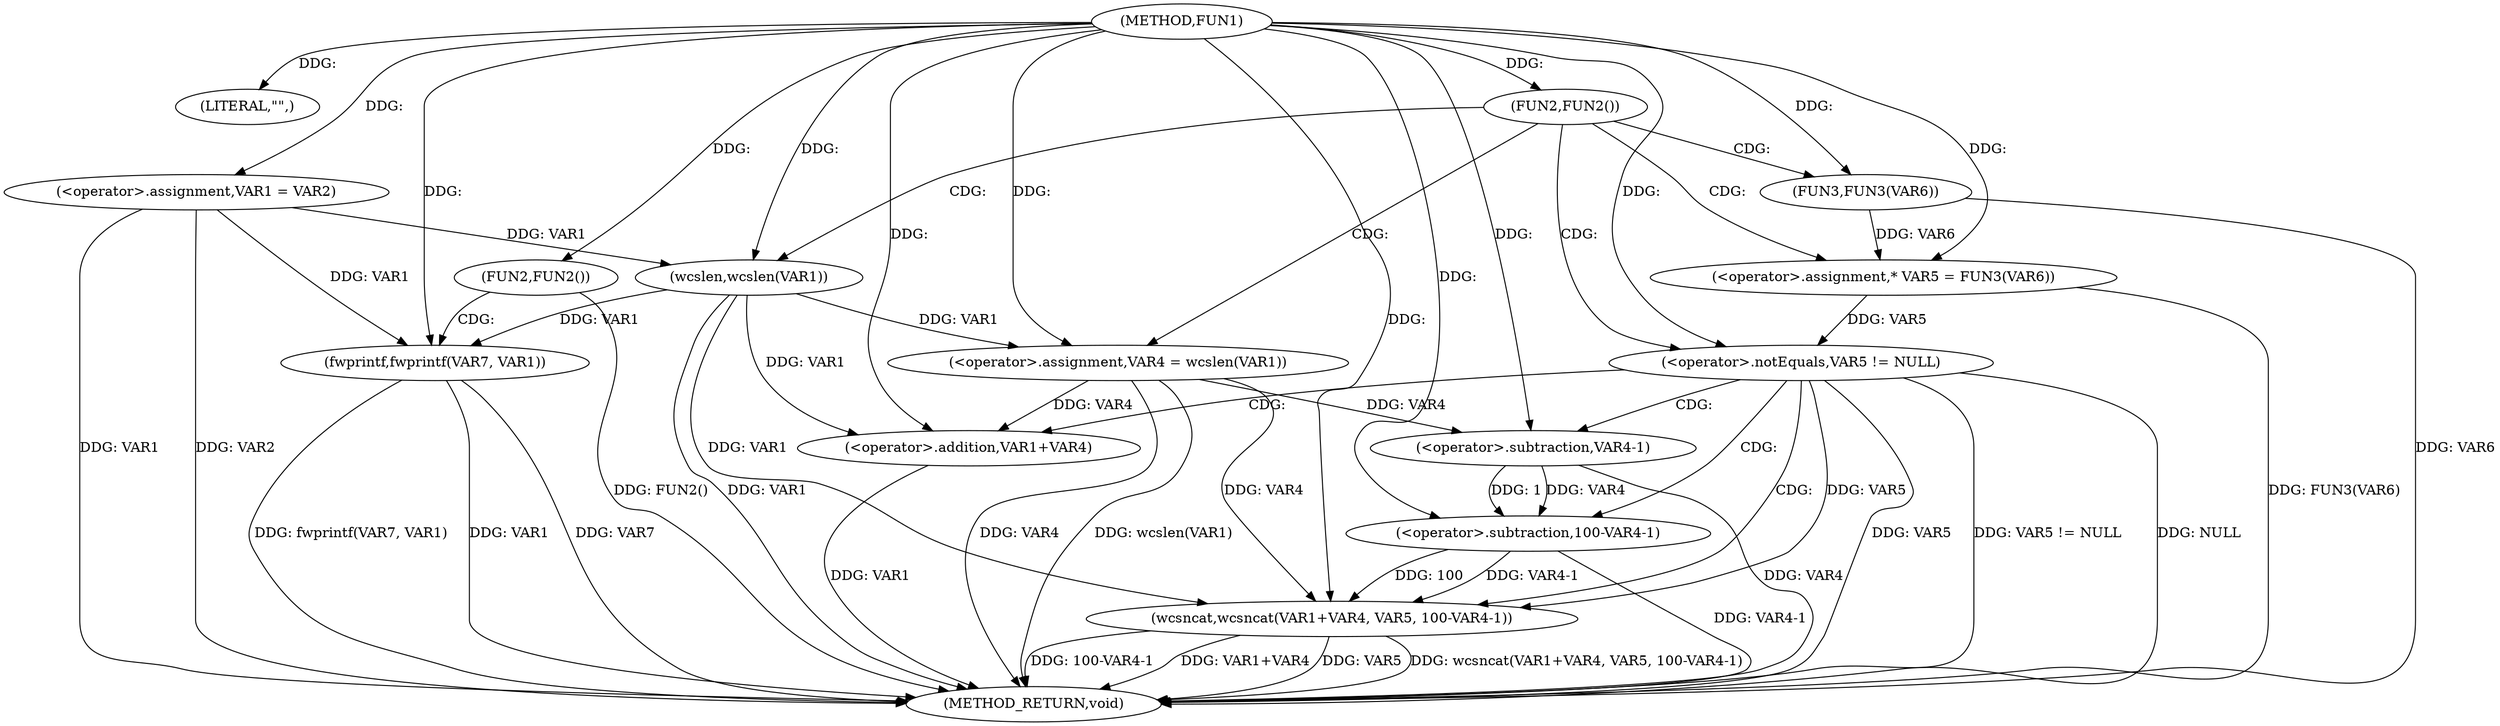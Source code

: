 digraph FUN1 {  
"1000100" [label = "(METHOD,FUN1)" ]
"1000146" [label = "(METHOD_RETURN,void)" ]
"1000103" [label = "(LITERAL,\"\",)" ]
"1000104" [label = "(<operator>.assignment,VAR1 = VAR2)" ]
"1000108" [label = "(FUN2,FUN2())" ]
"1000112" [label = "(<operator>.assignment,VAR4 = wcslen(VAR1))" ]
"1000114" [label = "(wcslen,wcslen(VAR1))" ]
"1000117" [label = "(<operator>.assignment,* VAR5 = FUN3(VAR6))" ]
"1000119" [label = "(FUN3,FUN3(VAR6))" ]
"1000122" [label = "(<operator>.notEquals,VAR5 != NULL)" ]
"1000126" [label = "(wcsncat,wcsncat(VAR1+VAR4, VAR5, 100-VAR4-1))" ]
"1000127" [label = "(<operator>.addition,VAR1+VAR4)" ]
"1000131" [label = "(<operator>.subtraction,100-VAR4-1)" ]
"1000133" [label = "(<operator>.subtraction,VAR4-1)" ]
"1000139" [label = "(FUN2,FUN2())" ]
"1000141" [label = "(fwprintf,fwprintf(VAR7, VAR1))" ]
  "1000141" -> "1000146"  [ label = "DDG: VAR7"] 
  "1000104" -> "1000146"  [ label = "DDG: VAR1"] 
  "1000112" -> "1000146"  [ label = "DDG: wcslen(VAR1)"] 
  "1000133" -> "1000146"  [ label = "DDG: VAR4"] 
  "1000114" -> "1000146"  [ label = "DDG: VAR1"] 
  "1000126" -> "1000146"  [ label = "DDG: VAR1+VAR4"] 
  "1000127" -> "1000146"  [ label = "DDG: VAR1"] 
  "1000117" -> "1000146"  [ label = "DDG: FUN3(VAR6)"] 
  "1000104" -> "1000146"  [ label = "DDG: VAR2"] 
  "1000126" -> "1000146"  [ label = "DDG: VAR5"] 
  "1000126" -> "1000146"  [ label = "DDG: wcsncat(VAR1+VAR4, VAR5, 100-VAR4-1)"] 
  "1000122" -> "1000146"  [ label = "DDG: VAR5"] 
  "1000141" -> "1000146"  [ label = "DDG: fwprintf(VAR7, VAR1)"] 
  "1000139" -> "1000146"  [ label = "DDG: FUN2()"] 
  "1000131" -> "1000146"  [ label = "DDG: VAR4-1"] 
  "1000112" -> "1000146"  [ label = "DDG: VAR4"] 
  "1000119" -> "1000146"  [ label = "DDG: VAR6"] 
  "1000141" -> "1000146"  [ label = "DDG: VAR1"] 
  "1000122" -> "1000146"  [ label = "DDG: VAR5 != NULL"] 
  "1000126" -> "1000146"  [ label = "DDG: 100-VAR4-1"] 
  "1000122" -> "1000146"  [ label = "DDG: NULL"] 
  "1000100" -> "1000103"  [ label = "DDG: "] 
  "1000100" -> "1000104"  [ label = "DDG: "] 
  "1000100" -> "1000108"  [ label = "DDG: "] 
  "1000114" -> "1000112"  [ label = "DDG: VAR1"] 
  "1000100" -> "1000112"  [ label = "DDG: "] 
  "1000104" -> "1000114"  [ label = "DDG: VAR1"] 
  "1000100" -> "1000114"  [ label = "DDG: "] 
  "1000119" -> "1000117"  [ label = "DDG: VAR6"] 
  "1000100" -> "1000117"  [ label = "DDG: "] 
  "1000100" -> "1000119"  [ label = "DDG: "] 
  "1000117" -> "1000122"  [ label = "DDG: VAR5"] 
  "1000100" -> "1000122"  [ label = "DDG: "] 
  "1000114" -> "1000126"  [ label = "DDG: VAR1"] 
  "1000100" -> "1000126"  [ label = "DDG: "] 
  "1000112" -> "1000126"  [ label = "DDG: VAR4"] 
  "1000114" -> "1000127"  [ label = "DDG: VAR1"] 
  "1000100" -> "1000127"  [ label = "DDG: "] 
  "1000112" -> "1000127"  [ label = "DDG: VAR4"] 
  "1000122" -> "1000126"  [ label = "DDG: VAR5"] 
  "1000131" -> "1000126"  [ label = "DDG: 100"] 
  "1000131" -> "1000126"  [ label = "DDG: VAR4-1"] 
  "1000100" -> "1000131"  [ label = "DDG: "] 
  "1000133" -> "1000131"  [ label = "DDG: VAR4"] 
  "1000133" -> "1000131"  [ label = "DDG: 1"] 
  "1000100" -> "1000133"  [ label = "DDG: "] 
  "1000112" -> "1000133"  [ label = "DDG: VAR4"] 
  "1000100" -> "1000139"  [ label = "DDG: "] 
  "1000100" -> "1000141"  [ label = "DDG: "] 
  "1000104" -> "1000141"  [ label = "DDG: VAR1"] 
  "1000114" -> "1000141"  [ label = "DDG: VAR1"] 
  "1000108" -> "1000112"  [ label = "CDG: "] 
  "1000108" -> "1000117"  [ label = "CDG: "] 
  "1000108" -> "1000119"  [ label = "CDG: "] 
  "1000108" -> "1000114"  [ label = "CDG: "] 
  "1000108" -> "1000122"  [ label = "CDG: "] 
  "1000122" -> "1000131"  [ label = "CDG: "] 
  "1000122" -> "1000127"  [ label = "CDG: "] 
  "1000122" -> "1000126"  [ label = "CDG: "] 
  "1000122" -> "1000133"  [ label = "CDG: "] 
  "1000139" -> "1000141"  [ label = "CDG: "] 
}
